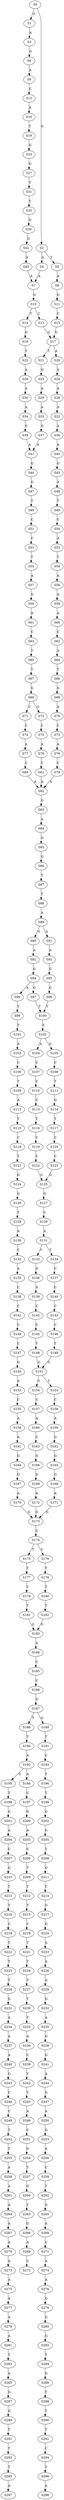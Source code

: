 strict digraph  {
	S0 -> S1 [ label = G ];
	S0 -> S2 [ label = G ];
	S1 -> S3 [ label = A ];
	S2 -> S4 [ label = A ];
	S2 -> S5 [ label = T ];
	S3 -> S6 [ label = G ];
	S4 -> S7 [ label = A ];
	S5 -> S8 [ label = A ];
	S6 -> S9 [ label = A ];
	S7 -> S10 [ label = G ];
	S8 -> S11 [ label = G ];
	S9 -> S12 [ label = C ];
	S10 -> S13 [ label = C ];
	S10 -> S14 [ label = T ];
	S11 -> S15 [ label = C ];
	S12 -> S16 [ label = A ];
	S13 -> S17 [ label = G ];
	S14 -> S18 [ label = G ];
	S15 -> S17 [ label = G ];
	S16 -> S19 [ label = T ];
	S17 -> S20 [ label = A ];
	S17 -> S21 [ label = T ];
	S18 -> S22 [ label = T ];
	S19 -> S23 [ label = G ];
	S20 -> S24 [ label = A ];
	S21 -> S25 [ label = G ];
	S22 -> S26 [ label = A ];
	S23 -> S27 [ label = G ];
	S24 -> S28 [ label = A ];
	S25 -> S29 [ label = A ];
	S26 -> S30 [ label = A ];
	S27 -> S31 [ label = T ];
	S28 -> S32 [ label = A ];
	S29 -> S33 [ label = A ];
	S30 -> S34 [ label = A ];
	S31 -> S35 [ label = T ];
	S32 -> S36 [ label = A ];
	S33 -> S37 [ label = G ];
	S34 -> S38 [ label = G ];
	S35 -> S39 [ label = G ];
	S36 -> S40 [ label = A ];
	S37 -> S41 [ label = A ];
	S38 -> S41 [ label = A ];
	S39 -> S42 [ label = G ];
	S40 -> S43 [ label = G ];
	S41 -> S44 [ label = G ];
	S42 -> S45 [ label = A ];
	S43 -> S46 [ label = A ];
	S44 -> S47 [ label = G ];
	S45 -> S7 [ label = A ];
	S46 -> S48 [ label = T ];
	S47 -> S49 [ label = T ];
	S48 -> S50 [ label = C ];
	S49 -> S51 [ label = C ];
	S50 -> S52 [ label = A ];
	S51 -> S53 [ label = C ];
	S52 -> S54 [ label = T ];
	S53 -> S55 [ label = T ];
	S54 -> S56 [ label = A ];
	S55 -> S57 [ label = A ];
	S56 -> S58 [ label = A ];
	S57 -> S59 [ label = G ];
	S58 -> S60 [ label = A ];
	S59 -> S61 [ label = A ];
	S60 -> S62 [ label = C ];
	S61 -> S63 [ label = C ];
	S62 -> S64 [ label = A ];
	S63 -> S65 [ label = T ];
	S64 -> S66 [ label = T ];
	S65 -> S67 [ label = T ];
	S66 -> S68 [ label = G ];
	S67 -> S69 [ label = G ];
	S68 -> S70 [ label = A ];
	S69 -> S71 [ label = C ];
	S69 -> S72 [ label = G ];
	S70 -> S73 [ label = C ];
	S71 -> S74 [ label = C ];
	S72 -> S75 [ label = C ];
	S73 -> S76 [ label = A ];
	S74 -> S77 [ label = A ];
	S75 -> S78 [ label = A ];
	S76 -> S79 [ label = C ];
	S77 -> S80 [ label = C ];
	S78 -> S81 [ label = C ];
	S79 -> S82 [ label = A ];
	S80 -> S82 [ label = A ];
	S81 -> S82 [ label = A ];
	S82 -> S83 [ label = G ];
	S83 -> S84 [ label = A ];
	S84 -> S85 [ label = G ];
	S85 -> S86 [ label = G ];
	S86 -> S87 [ label = T ];
	S87 -> S88 [ label = T ];
	S88 -> S89 [ label = A ];
	S89 -> S90 [ label = G ];
	S89 -> S91 [ label = A ];
	S90 -> S92 [ label = A ];
	S91 -> S93 [ label = A ];
	S92 -> S94 [ label = G ];
	S93 -> S95 [ label = G ];
	S94 -> S96 [ label = A ];
	S94 -> S97 [ label = G ];
	S95 -> S98 [ label = G ];
	S96 -> S99 [ label = T ];
	S97 -> S100 [ label = T ];
	S98 -> S100 [ label = T ];
	S99 -> S101 [ label = T ];
	S100 -> S102 [ label = C ];
	S101 -> S103 [ label = A ];
	S102 -> S104 [ label = A ];
	S102 -> S105 [ label = G ];
	S103 -> S106 [ label = C ];
	S104 -> S107 [ label = C ];
	S105 -> S108 [ label = C ];
	S106 -> S109 [ label = T ];
	S107 -> S110 [ label = C ];
	S108 -> S111 [ label = T ];
	S109 -> S112 [ label = A ];
	S110 -> S113 [ label = C ];
	S111 -> S114 [ label = G ];
	S112 -> S115 [ label = T ];
	S113 -> S116 [ label = T ];
	S114 -> S117 [ label = T ];
	S115 -> S118 [ label = C ];
	S116 -> S119 [ label = C ];
	S117 -> S120 [ label = C ];
	S118 -> S121 [ label = T ];
	S119 -> S122 [ label = C ];
	S120 -> S123 [ label = C ];
	S121 -> S124 [ label = G ];
	S122 -> S125 [ label = G ];
	S123 -> S125 [ label = G ];
	S124 -> S126 [ label = G ];
	S125 -> S127 [ label = G ];
	S126 -> S128 [ label = T ];
	S127 -> S129 [ label = C ];
	S128 -> S130 [ label = A ];
	S129 -> S131 [ label = A ];
	S130 -> S132 [ label = C ];
	S131 -> S133 [ label = C ];
	S131 -> S134 [ label = T ];
	S132 -> S135 [ label = A ];
	S133 -> S136 [ label = G ];
	S134 -> S137 [ label = C ];
	S135 -> S138 [ label = C ];
	S136 -> S139 [ label = A ];
	S137 -> S140 [ label = C ];
	S138 -> S141 [ label = C ];
	S139 -> S142 [ label = C ];
	S140 -> S143 [ label = C ];
	S141 -> S144 [ label = C ];
	S142 -> S145 [ label = C ];
	S143 -> S146 [ label = C ];
	S144 -> S147 [ label = C ];
	S145 -> S148 [ label = T ];
	S146 -> S149 [ label = T ];
	S147 -> S150 [ label = G ];
	S148 -> S151 [ label = G ];
	S149 -> S151 [ label = G ];
	S150 -> S152 [ label = A ];
	S151 -> S153 [ label = T ];
	S151 -> S154 [ label = C ];
	S152 -> S155 [ label = C ];
	S153 -> S156 [ label = C ];
	S154 -> S157 [ label = C ];
	S155 -> S158 [ label = A ];
	S156 -> S159 [ label = A ];
	S157 -> S160 [ label = A ];
	S158 -> S161 [ label = A ];
	S159 -> S162 [ label = G ];
	S160 -> S163 [ label = C ];
	S161 -> S164 [ label = G ];
	S162 -> S165 [ label = G ];
	S163 -> S166 [ label = G ];
	S164 -> S167 [ label = G ];
	S165 -> S168 [ label = G ];
	S166 -> S169 [ label = G ];
	S167 -> S170 [ label = A ];
	S168 -> S171 [ label = A ];
	S169 -> S172 [ label = A ];
	S170 -> S173 [ label = G ];
	S171 -> S173 [ label = G ];
	S172 -> S173 [ label = G ];
	S173 -> S174 [ label = C ];
	S174 -> S175 [ label = T ];
	S174 -> S176 [ label = C ];
	S175 -> S177 [ label = T ];
	S176 -> S178 [ label = T ];
	S177 -> S179 [ label = T ];
	S178 -> S180 [ label = T ];
	S179 -> S181 [ label = T ];
	S180 -> S182 [ label = T ];
	S181 -> S183 [ label = G ];
	S182 -> S183 [ label = G ];
	S183 -> S184 [ label = A ];
	S184 -> S185 [ label = C ];
	S185 -> S186 [ label = C ];
	S186 -> S187 [ label = G ];
	S187 -> S188 [ label = T ];
	S187 -> S189 [ label = G ];
	S188 -> S190 [ label = T ];
	S189 -> S191 [ label = T ];
	S190 -> S192 [ label = A ];
	S191 -> S193 [ label = C ];
	S192 -> S194 [ label = A ];
	S192 -> S195 [ label = G ];
	S193 -> S196 [ label = T ];
	S194 -> S197 [ label = C ];
	S195 -> S198 [ label = T ];
	S196 -> S199 [ label = T ];
	S197 -> S200 [ label = G ];
	S198 -> S201 [ label = G ];
	S199 -> S202 [ label = G ];
	S200 -> S203 [ label = A ];
	S201 -> S204 [ label = A ];
	S202 -> S205 [ label = G ];
	S203 -> S206 [ label = C ];
	S204 -> S207 [ label = C ];
	S205 -> S208 [ label = T ];
	S206 -> S209 [ label = T ];
	S207 -> S210 [ label = G ];
	S208 -> S211 [ label = G ];
	S209 -> S212 [ label = T ];
	S210 -> S213 [ label = T ];
	S211 -> S214 [ label = C ];
	S212 -> S215 [ label = T ];
	S213 -> S216 [ label = T ];
	S214 -> S217 [ label = G ];
	S215 -> S218 [ label = C ];
	S216 -> S219 [ label = C ];
	S217 -> S220 [ label = G ];
	S218 -> S221 [ label = T ];
	S219 -> S222 [ label = T ];
	S220 -> S223 [ label = A ];
	S221 -> S224 [ label = T ];
	S222 -> S225 [ label = T ];
	S223 -> S226 [ label = A ];
	S224 -> S227 [ label = T ];
	S225 -> S228 [ label = T ];
	S226 -> S229 [ label = A ];
	S227 -> S230 [ label = T ];
	S228 -> S231 [ label = G ];
	S229 -> S232 [ label = G ];
	S230 -> S233 [ label = T ];
	S231 -> S234 [ label = A ];
	S232 -> S235 [ label = A ];
	S233 -> S236 [ label = A ];
	S234 -> S237 [ label = A ];
	S235 -> S238 [ label = G ];
	S236 -> S239 [ label = C ];
	S237 -> S240 [ label = A ];
	S238 -> S241 [ label = G ];
	S239 -> S242 [ label = T ];
	S240 -> S243 [ label = G ];
	S241 -> S244 [ label = A ];
	S242 -> S245 [ label = T ];
	S243 -> S246 [ label = C ];
	S244 -> S247 [ label = G ];
	S245 -> S248 [ label = A ];
	S246 -> S249 [ label = C ];
	S247 -> S250 [ label = A ];
	S248 -> S251 [ label = C ];
	S249 -> S252 [ label = T ];
	S250 -> S253 [ label = G ];
	S251 -> S254 [ label = G ];
	S252 -> S255 [ label = T ];
	S253 -> S256 [ label = A ];
	S254 -> S257 [ label = T ];
	S255 -> S258 [ label = A ];
	S256 -> S259 [ label = C ];
	S257 -> S260 [ label = G ];
	S258 -> S261 [ label = A ];
	S259 -> S262 [ label = T ];
	S260 -> S263 [ label = T ];
	S261 -> S264 [ label = A ];
	S262 -> S265 [ label = G ];
	S263 -> S266 [ label = G ];
	S264 -> S267 [ label = A ];
	S265 -> S268 [ label = A ];
	S266 -> S269 [ label = A ];
	S267 -> S270 [ label = A ];
	S268 -> S271 [ label = C ];
	S269 -> S272 [ label = C ];
	S270 -> S273 [ label = A ];
	S271 -> S274 [ label = A ];
	S273 -> S275 [ label = A ];
	S274 -> S276 [ label = A ];
	S275 -> S277 [ label = A ];
	S276 -> S278 [ label = G ];
	S277 -> S279 [ label = A ];
	S278 -> S280 [ label = G ];
	S279 -> S281 [ label = A ];
	S280 -> S282 [ label = G ];
	S281 -> S283 [ label = T ];
	S282 -> S284 [ label = T ];
	S283 -> S285 [ label = A ];
	S284 -> S286 [ label = G ];
	S285 -> S287 [ label = G ];
	S286 -> S288 [ label = T ];
	S287 -> S289 [ label = G ];
	S288 -> S290 [ label = T ];
	S289 -> S291 [ label = T ];
	S290 -> S292 [ label = T ];
	S291 -> S293 [ label = T ];
	S292 -> S294 [ label = C ];
	S293 -> S295 [ label = T ];
	S294 -> S296 [ label = T ];
	S295 -> S297 [ label = A ];
	S296 -> S298 [ label = A ];
}
